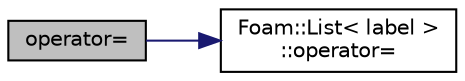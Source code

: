 digraph "operator="
{
  bgcolor="transparent";
  edge [fontname="Helvetica",fontsize="10",labelfontname="Helvetica",labelfontsize="10"];
  node [fontname="Helvetica",fontsize="10",shape=record];
  rankdir="LR";
  Node2218 [label="operator=",height=0.2,width=0.4,color="black", fillcolor="grey75", style="filled", fontcolor="black"];
  Node2218 -> Node2219 [color="midnightblue",fontsize="10",style="solid",fontname="Helvetica"];
  Node2219 [label="Foam::List\< label \>\l::operator=",height=0.2,width=0.4,color="black",URL="$a26833.html#acee9055809b8048a6b1f04702120facd",tooltip="Assignment to UList operator. Takes linear time. "];
}
